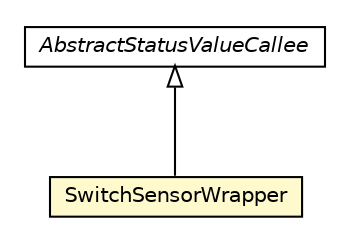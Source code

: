 #!/usr/local/bin/dot
#
# Class diagram 
# Generated by UMLGraph version R5_6-24-gf6e263 (http://www.umlgraph.org/)
#

digraph G {
	edge [fontname="Helvetica",fontsize=10,labelfontname="Helvetica",labelfontsize=10];
	node [fontname="Helvetica",fontsize=10,shape=plaintext];
	nodesep=0.25;
	ranksep=0.5;
	// org.universAAL.lddi.smarthome.exporter.devices.AbstractStatusValueCallee
	c7907074 [label=<<table title="org.universAAL.lddi.smarthome.exporter.devices.AbstractStatusValueCallee" border="0" cellborder="1" cellspacing="0" cellpadding="2" port="p" href="./AbstractStatusValueCallee.html">
		<tr><td><table border="0" cellspacing="0" cellpadding="1">
<tr><td align="center" balign="center"><font face="Helvetica-Oblique"> AbstractStatusValueCallee </font></td></tr>
		</table></td></tr>
		</table>>, URL="./AbstractStatusValueCallee.html", fontname="Helvetica", fontcolor="black", fontsize=10.0];
	// org.universAAL.lddi.smarthome.exporter.devices.SwitchSensorWrapper
	c7907076 [label=<<table title="org.universAAL.lddi.smarthome.exporter.devices.SwitchSensorWrapper" border="0" cellborder="1" cellspacing="0" cellpadding="2" port="p" bgcolor="lemonChiffon" href="./SwitchSensorWrapper.html">
		<tr><td><table border="0" cellspacing="0" cellpadding="1">
<tr><td align="center" balign="center"> SwitchSensorWrapper </td></tr>
		</table></td></tr>
		</table>>, URL="./SwitchSensorWrapper.html", fontname="Helvetica", fontcolor="black", fontsize=10.0];
	//org.universAAL.lddi.smarthome.exporter.devices.SwitchSensorWrapper extends org.universAAL.lddi.smarthome.exporter.devices.AbstractStatusValueCallee
	c7907074:p -> c7907076:p [dir=back,arrowtail=empty];
}


